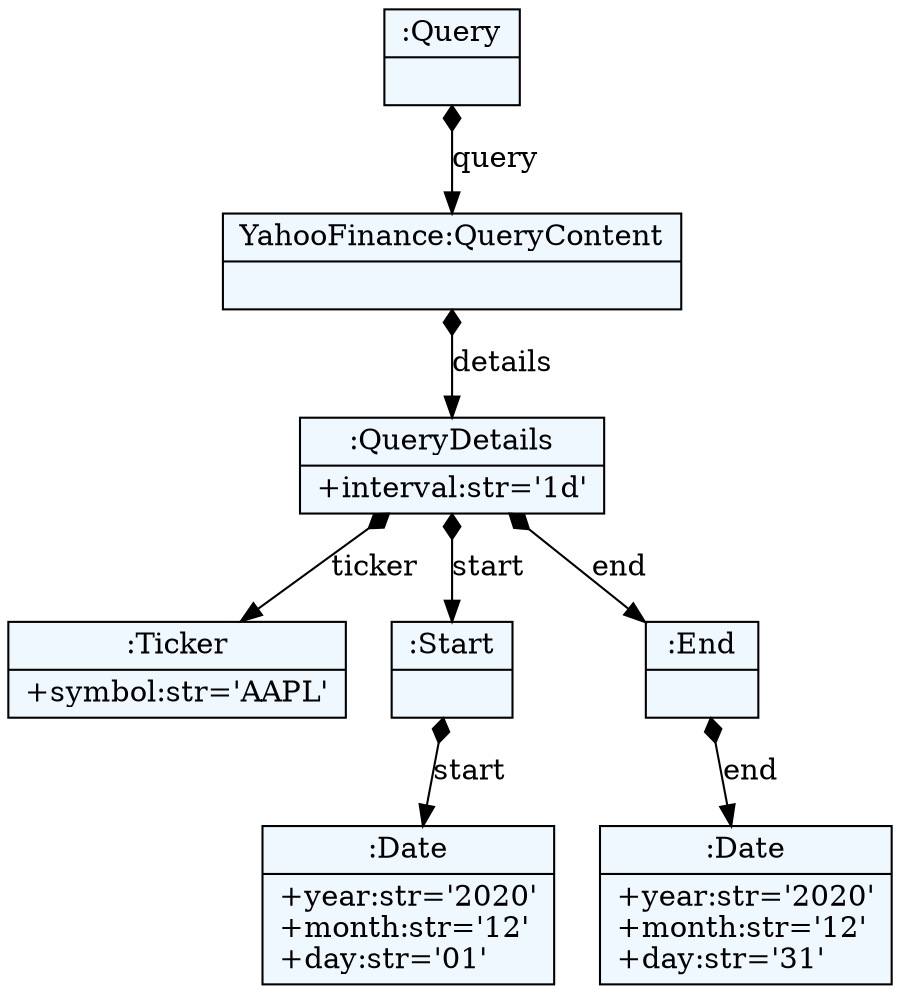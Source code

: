 
    digraph textX {
    fontname = "Bitstream Vera Sans"
    fontsize = 8
    node[
        shape=record,
        style=filled,
        fillcolor=aliceblue
    ]
    nodesep = 0.3
    edge[dir=black,arrowtail=empty]


58387256 -> 58387760 [label="query" arrowtail=diamond dir=both]
58387760 -> 58387984 [label="details" arrowtail=diamond dir=both]
58387984 -> 58388152 [label="ticker" arrowtail=diamond dir=both]
58388152[label="{:Ticker|+symbol:str='AAPL'\l}"]
58387984 -> 58388208 [label="start" arrowtail=diamond dir=both]
58388208 -> 58380472 [label="start" arrowtail=diamond dir=both]
58380472[label="{:Date|+year:str='2020'\l+month:str='12'\l+day:str='01'\l}"]
58388208[label="{:Start|}"]
58387984 -> 58380416 [label="end" arrowtail=diamond dir=both]
58380416 -> 58380640 [label="end" arrowtail=diamond dir=both]
58380640[label="{:Date|+year:str='2020'\l+month:str='12'\l+day:str='31'\l}"]
58380416[label="{:End|}"]
58387984[label="{:QueryDetails|+interval:str='1d'\l}"]
58387760[label="{YahooFinance:QueryContent|}"]
58387256[label="{:Query|}"]

}
